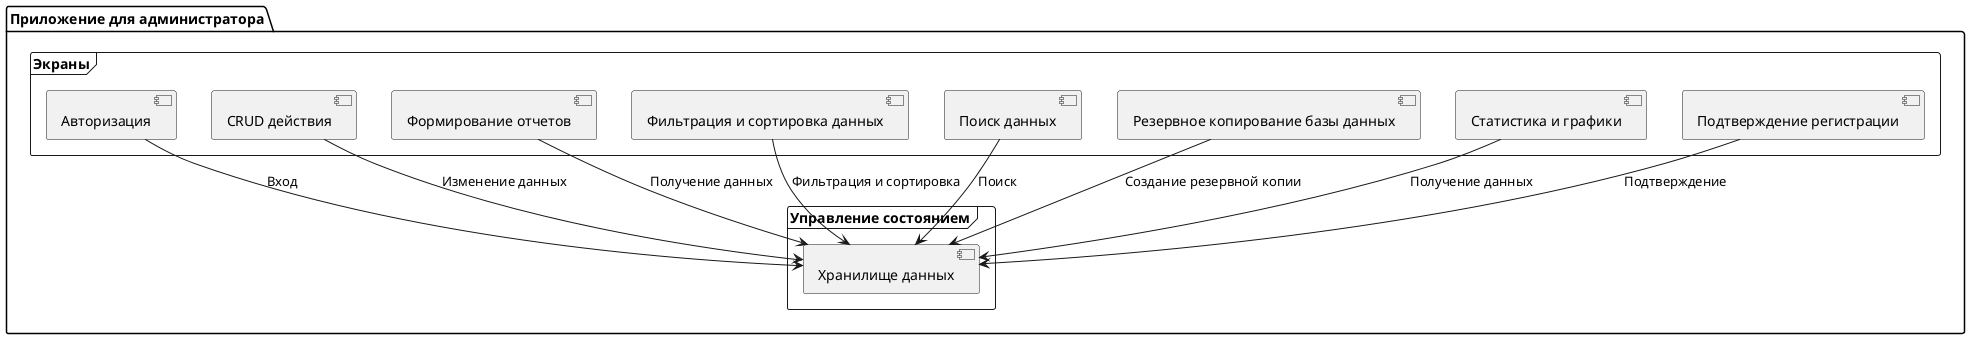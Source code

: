 @startuml
skinparam Linetype othro
package "Приложение для администратора" {

    frame "Экраны" {
        [Авторизация]
        [CRUD действия]
        [Формирование отчетов]
        [Фильтрация и сортировка данных]
        [Поиск данных]
        [Резервное копирование базы данных]
        [Статистика и графики]
        [Подтверждение регистрации]
    }

    frame "Управление состоянием" {
        [Хранилище данных]
    }

    [Авторизация] --> [Хранилище данных] : Вход
    [CRUD действия] --> [Хранилище данных] : Изменение данных
    [Формирование отчетов] --> [Хранилище данных] : Получение данных
    [Фильтрация и сортировка данных] --> [Хранилище данных] : Фильтрация и сортировка
    [Поиск данных] --> [Хранилище данных] : Поиск
    [Резервное копирование базы данных] --> [Хранилище данных] : Создание резервной копии
    [Статистика и графики] --> [Хранилище данных] : Получение данных
    [Подтверждение регистрации] --> [Хранилище данных] : Подтверждение

}

@enduml
